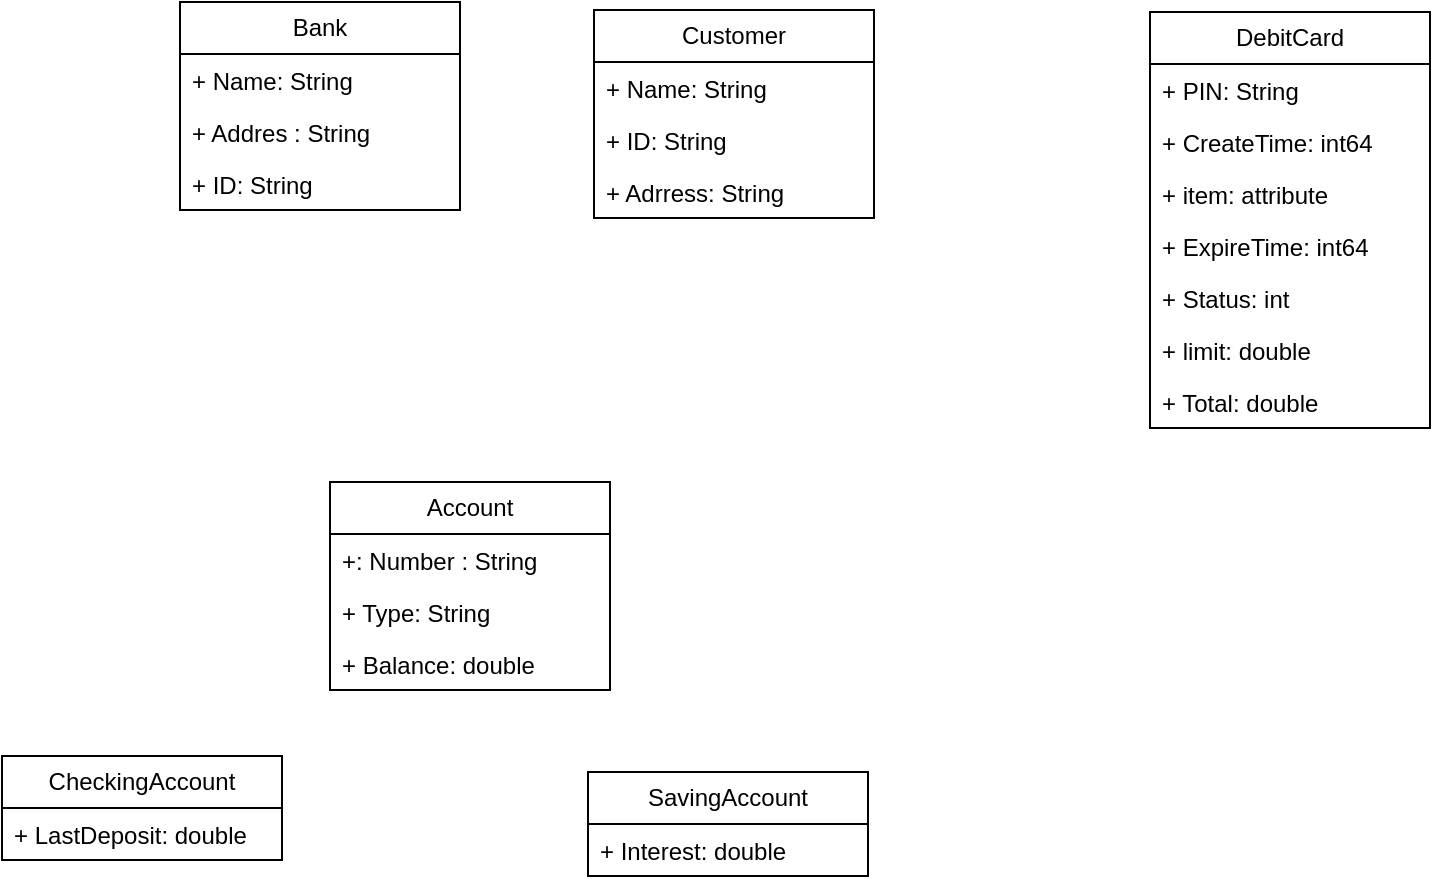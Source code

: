 <mxfile version="22.1.5" type="github">
  <diagram name="第 1 页" id="CMRVcYv8StM8a9nlIshQ">
    <mxGraphModel dx="1311" dy="1247" grid="0" gridSize="10" guides="0" tooltips="1" connect="0" arrows="1" fold="1" page="0" pageScale="1" pageWidth="827" pageHeight="1169" math="0" shadow="0">
      <root>
        <mxCell id="0" />
        <mxCell id="1" parent="0" />
        <mxCell id="X-RdAH-FKFYY-ThsBoop-13" value="Bank" style="swimlane;fontStyle=0;childLayout=stackLayout;horizontal=1;startSize=26;fillColor=none;horizontalStack=0;resizeParent=1;resizeParentMax=0;resizeLast=0;collapsible=1;marginBottom=0;whiteSpace=wrap;html=1;flipH=0;rounded=0;" vertex="1" parent="1">
          <mxGeometry x="205" y="-89" width="140" height="104" as="geometry" />
        </mxCell>
        <mxCell id="X-RdAH-FKFYY-ThsBoop-14" value="+ Name: String&amp;nbsp;" style="text;strokeColor=none;fillColor=none;align=left;verticalAlign=top;spacingLeft=4;spacingRight=4;overflow=hidden;rotatable=0;points=[[0,0.5],[1,0.5]];portConstraint=eastwest;whiteSpace=wrap;html=1;rounded=0;" vertex="1" parent="X-RdAH-FKFYY-ThsBoop-13">
          <mxGeometry y="26" width="140" height="26" as="geometry" />
        </mxCell>
        <mxCell id="X-RdAH-FKFYY-ThsBoop-15" value="+ Addres : String" style="text;strokeColor=none;fillColor=none;align=left;verticalAlign=top;spacingLeft=4;spacingRight=4;overflow=hidden;rotatable=0;points=[[0,0.5],[1,0.5]];portConstraint=eastwest;whiteSpace=wrap;html=1;rounded=0;" vertex="1" parent="X-RdAH-FKFYY-ThsBoop-13">
          <mxGeometry y="52" width="140" height="26" as="geometry" />
        </mxCell>
        <mxCell id="X-RdAH-FKFYY-ThsBoop-16" value="+ ID: String" style="text;strokeColor=none;fillColor=none;align=left;verticalAlign=top;spacingLeft=4;spacingRight=4;overflow=hidden;rotatable=0;points=[[0,0.5],[1,0.5]];portConstraint=eastwest;whiteSpace=wrap;html=1;rounded=0;" vertex="1" parent="X-RdAH-FKFYY-ThsBoop-13">
          <mxGeometry y="78" width="140" height="26" as="geometry" />
        </mxCell>
        <mxCell id="X-RdAH-FKFYY-ThsBoop-17" value="Customer" style="swimlane;fontStyle=0;childLayout=stackLayout;horizontal=1;startSize=26;fillColor=none;horizontalStack=0;resizeParent=1;resizeParentMax=0;resizeLast=0;collapsible=1;marginBottom=0;whiteSpace=wrap;html=1;flipH=0;rounded=0;" vertex="1" parent="1">
          <mxGeometry x="412" y="-85" width="140" height="104" as="geometry" />
        </mxCell>
        <mxCell id="X-RdAH-FKFYY-ThsBoop-18" value="+ Name: String&amp;nbsp;" style="text;strokeColor=none;fillColor=none;align=left;verticalAlign=top;spacingLeft=4;spacingRight=4;overflow=hidden;rotatable=0;points=[[0,0.5],[1,0.5]];portConstraint=eastwest;whiteSpace=wrap;html=1;rounded=0;" vertex="1" parent="X-RdAH-FKFYY-ThsBoop-17">
          <mxGeometry y="26" width="140" height="26" as="geometry" />
        </mxCell>
        <mxCell id="X-RdAH-FKFYY-ThsBoop-19" value="+ ID: String" style="text;strokeColor=none;fillColor=none;align=left;verticalAlign=top;spacingLeft=4;spacingRight=4;overflow=hidden;rotatable=0;points=[[0,0.5],[1,0.5]];portConstraint=eastwest;whiteSpace=wrap;html=1;rounded=0;" vertex="1" parent="X-RdAH-FKFYY-ThsBoop-17">
          <mxGeometry y="52" width="140" height="26" as="geometry" />
        </mxCell>
        <mxCell id="X-RdAH-FKFYY-ThsBoop-20" value="+ Adrress: String" style="text;strokeColor=none;fillColor=none;align=left;verticalAlign=top;spacingLeft=4;spacingRight=4;overflow=hidden;rotatable=0;points=[[0,0.5],[1,0.5]];portConstraint=eastwest;whiteSpace=wrap;html=1;rounded=0;" vertex="1" parent="X-RdAH-FKFYY-ThsBoop-17">
          <mxGeometry y="78" width="140" height="26" as="geometry" />
        </mxCell>
        <mxCell id="X-RdAH-FKFYY-ThsBoop-21" value="DebitCard" style="swimlane;fontStyle=0;childLayout=stackLayout;horizontal=1;startSize=26;fillColor=none;horizontalStack=0;resizeParent=1;resizeParentMax=0;resizeLast=0;collapsible=1;marginBottom=0;whiteSpace=wrap;html=1;flipH=0;rounded=0;" vertex="1" parent="1">
          <mxGeometry x="690" y="-84" width="140" height="208" as="geometry" />
        </mxCell>
        <mxCell id="X-RdAH-FKFYY-ThsBoop-22" value="+ PIN: String" style="text;strokeColor=none;fillColor=none;align=left;verticalAlign=top;spacingLeft=4;spacingRight=4;overflow=hidden;rotatable=0;points=[[0,0.5],[1,0.5]];portConstraint=eastwest;whiteSpace=wrap;html=1;rounded=0;" vertex="1" parent="X-RdAH-FKFYY-ThsBoop-21">
          <mxGeometry y="26" width="140" height="26" as="geometry" />
        </mxCell>
        <mxCell id="X-RdAH-FKFYY-ThsBoop-23" value="+ CreateTime: int64" style="text;strokeColor=none;fillColor=none;align=left;verticalAlign=top;spacingLeft=4;spacingRight=4;overflow=hidden;rotatable=0;points=[[0,0.5],[1,0.5]];portConstraint=eastwest;whiteSpace=wrap;html=1;rounded=0;" vertex="1" parent="X-RdAH-FKFYY-ThsBoop-21">
          <mxGeometry y="52" width="140" height="26" as="geometry" />
        </mxCell>
        <mxCell id="X-RdAH-FKFYY-ThsBoop-26" value="+ item: attribute" style="text;strokeColor=none;fillColor=none;align=left;verticalAlign=top;spacingLeft=4;spacingRight=4;overflow=hidden;rotatable=0;points=[[0,0.5],[1,0.5]];portConstraint=eastwest;whiteSpace=wrap;html=1;rounded=0;" vertex="1" parent="X-RdAH-FKFYY-ThsBoop-21">
          <mxGeometry y="78" width="140" height="26" as="geometry" />
        </mxCell>
        <mxCell id="X-RdAH-FKFYY-ThsBoop-24" value="+ ExpireTime: int64&lt;br&gt;&lt;br&gt;" style="text;strokeColor=none;fillColor=none;align=left;verticalAlign=top;spacingLeft=4;spacingRight=4;overflow=hidden;rotatable=0;points=[[0,0.5],[1,0.5]];portConstraint=eastwest;whiteSpace=wrap;html=1;rounded=0;" vertex="1" parent="X-RdAH-FKFYY-ThsBoop-21">
          <mxGeometry y="104" width="140" height="26" as="geometry" />
        </mxCell>
        <mxCell id="X-RdAH-FKFYY-ThsBoop-27" value="+ Status: int" style="text;strokeColor=none;fillColor=none;align=left;verticalAlign=top;spacingLeft=4;spacingRight=4;overflow=hidden;rotatable=0;points=[[0,0.5],[1,0.5]];portConstraint=eastwest;whiteSpace=wrap;html=1;rounded=0;" vertex="1" parent="X-RdAH-FKFYY-ThsBoop-21">
          <mxGeometry y="130" width="140" height="26" as="geometry" />
        </mxCell>
        <mxCell id="X-RdAH-FKFYY-ThsBoop-25" value="+ limit: double" style="text;strokeColor=none;fillColor=none;align=left;verticalAlign=top;spacingLeft=4;spacingRight=4;overflow=hidden;rotatable=0;points=[[0,0.5],[1,0.5]];portConstraint=eastwest;whiteSpace=wrap;html=1;rounded=0;" vertex="1" parent="X-RdAH-FKFYY-ThsBoop-21">
          <mxGeometry y="156" width="140" height="26" as="geometry" />
        </mxCell>
        <mxCell id="X-RdAH-FKFYY-ThsBoop-28" value="+ Total: double" style="text;strokeColor=none;fillColor=none;align=left;verticalAlign=top;spacingLeft=4;spacingRight=4;overflow=hidden;rotatable=0;points=[[0,0.5],[1,0.5]];portConstraint=eastwest;whiteSpace=wrap;html=1;rounded=0;" vertex="1" parent="X-RdAH-FKFYY-ThsBoop-21">
          <mxGeometry y="182" width="140" height="26" as="geometry" />
        </mxCell>
        <mxCell id="X-RdAH-FKFYY-ThsBoop-29" value="Account" style="swimlane;fontStyle=0;childLayout=stackLayout;horizontal=1;startSize=26;fillColor=none;horizontalStack=0;resizeParent=1;resizeParentMax=0;resizeLast=0;collapsible=1;marginBottom=0;whiteSpace=wrap;html=1;flipH=1;rounded=0;" vertex="1" parent="1">
          <mxGeometry x="280" y="151" width="140" height="104" as="geometry" />
        </mxCell>
        <mxCell id="X-RdAH-FKFYY-ThsBoop-30" value="+: Number : String" style="text;strokeColor=none;fillColor=none;align=left;verticalAlign=top;spacingLeft=4;spacingRight=4;overflow=hidden;rotatable=0;points=[[0,0.5],[1,0.5]];portConstraint=eastwest;whiteSpace=wrap;html=1;rounded=0;" vertex="1" parent="X-RdAH-FKFYY-ThsBoop-29">
          <mxGeometry y="26" width="140" height="26" as="geometry" />
        </mxCell>
        <mxCell id="X-RdAH-FKFYY-ThsBoop-31" value="+ Type: String" style="text;strokeColor=none;fillColor=none;align=left;verticalAlign=top;spacingLeft=4;spacingRight=4;overflow=hidden;rotatable=0;points=[[0,0.5],[1,0.5]];portConstraint=eastwest;whiteSpace=wrap;html=1;rounded=0;" vertex="1" parent="X-RdAH-FKFYY-ThsBoop-29">
          <mxGeometry y="52" width="140" height="26" as="geometry" />
        </mxCell>
        <mxCell id="X-RdAH-FKFYY-ThsBoop-32" value="+ Balance: double" style="text;strokeColor=none;fillColor=none;align=left;verticalAlign=top;spacingLeft=4;spacingRight=4;overflow=hidden;rotatable=0;points=[[0,0.5],[1,0.5]];portConstraint=eastwest;whiteSpace=wrap;html=1;rounded=0;" vertex="1" parent="X-RdAH-FKFYY-ThsBoop-29">
          <mxGeometry y="78" width="140" height="26" as="geometry" />
        </mxCell>
        <mxCell id="X-RdAH-FKFYY-ThsBoop-33" value="CheckingAccount" style="swimlane;fontStyle=0;childLayout=stackLayout;horizontal=1;startSize=26;fillColor=none;horizontalStack=0;resizeParent=1;resizeParentMax=0;resizeLast=0;collapsible=1;marginBottom=0;whiteSpace=wrap;html=1;flipH=1;rounded=0;" vertex="1" parent="1">
          <mxGeometry x="116" y="288" width="140" height="52" as="geometry" />
        </mxCell>
        <mxCell id="X-RdAH-FKFYY-ThsBoop-34" value="+ LastDeposit: double" style="text;strokeColor=none;fillColor=none;align=left;verticalAlign=top;spacingLeft=4;spacingRight=4;overflow=hidden;rotatable=0;points=[[0,0.5],[1,0.5]];portConstraint=eastwest;whiteSpace=wrap;html=1;rounded=0;" vertex="1" parent="X-RdAH-FKFYY-ThsBoop-33">
          <mxGeometry y="26" width="140" height="26" as="geometry" />
        </mxCell>
        <mxCell id="X-RdAH-FKFYY-ThsBoop-37" value="SavingAccount" style="swimlane;fontStyle=0;childLayout=stackLayout;horizontal=1;startSize=26;fillColor=none;horizontalStack=0;resizeParent=1;resizeParentMax=0;resizeLast=0;collapsible=1;marginBottom=0;whiteSpace=wrap;html=1;flipH=1;rounded=0;" vertex="1" parent="1">
          <mxGeometry x="409" y="296" width="140" height="52" as="geometry" />
        </mxCell>
        <mxCell id="X-RdAH-FKFYY-ThsBoop-38" value="+ Interest: double" style="text;strokeColor=none;fillColor=none;align=left;verticalAlign=top;spacingLeft=4;spacingRight=4;overflow=hidden;rotatable=0;points=[[0,0.5],[1,0.5]];portConstraint=eastwest;whiteSpace=wrap;html=1;rounded=0;" vertex="1" parent="X-RdAH-FKFYY-ThsBoop-37">
          <mxGeometry y="26" width="140" height="26" as="geometry" />
        </mxCell>
      </root>
    </mxGraphModel>
  </diagram>
</mxfile>
